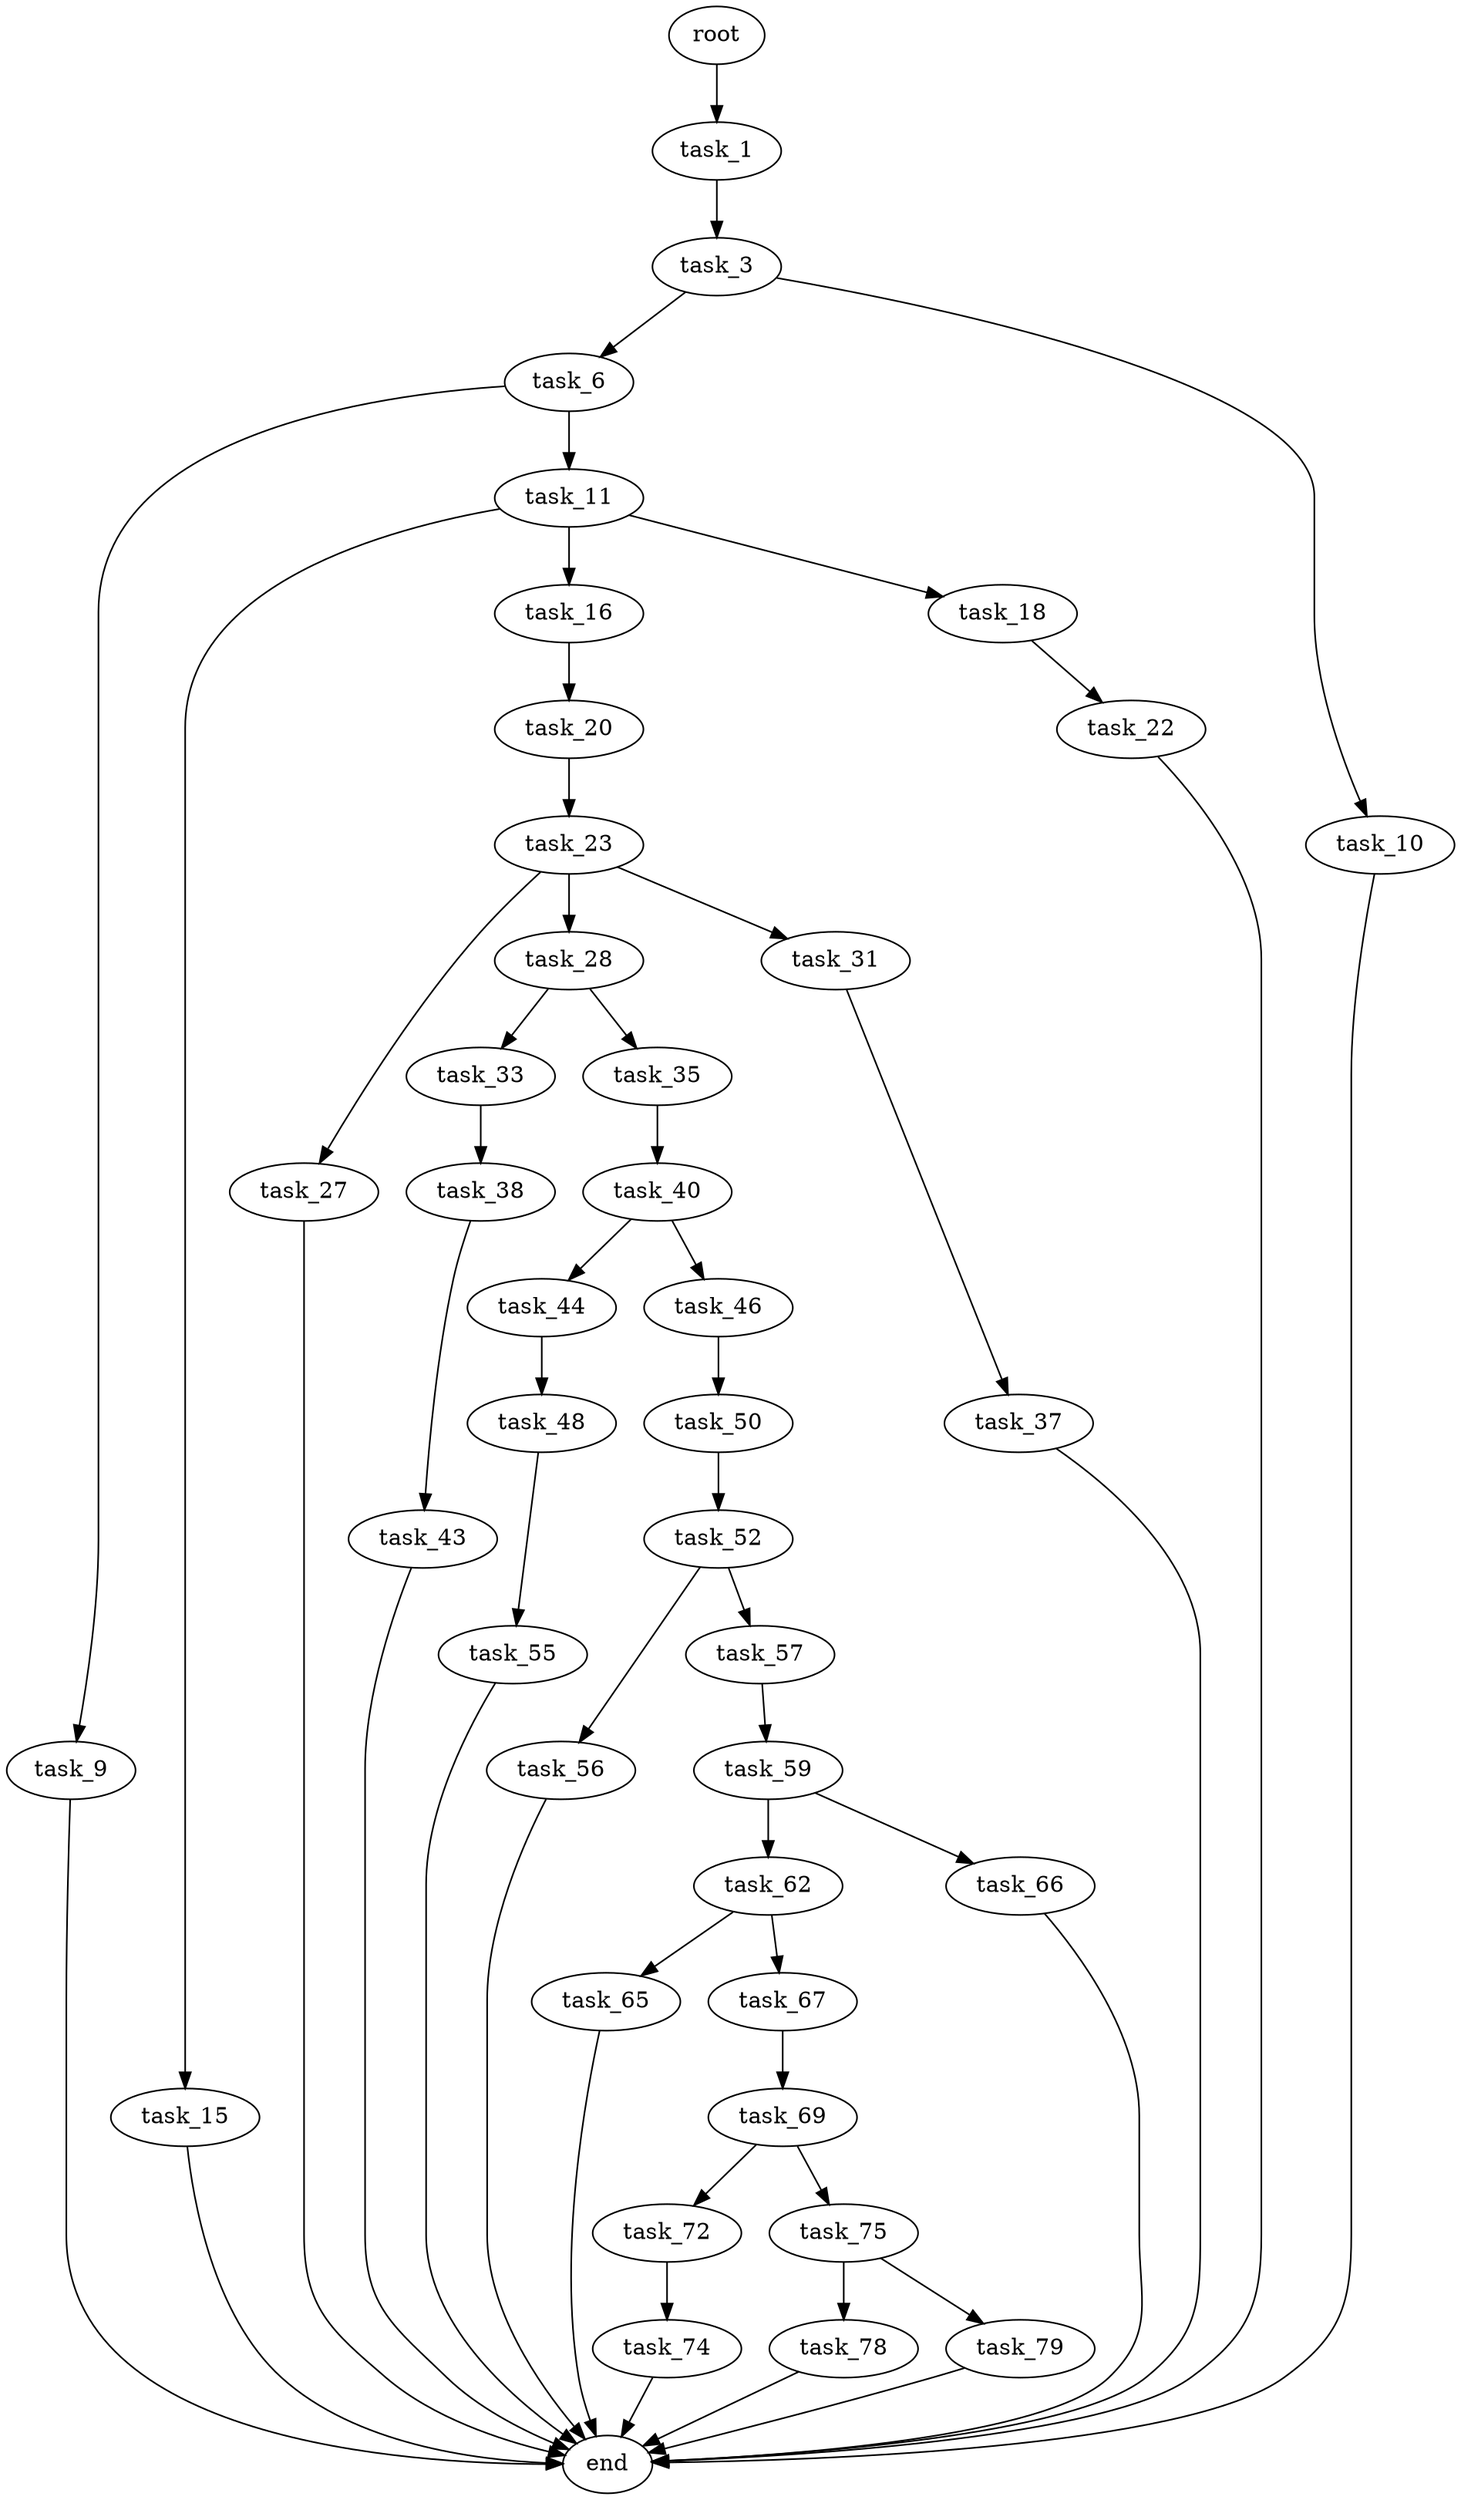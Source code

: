 digraph G {
  root [size="0.000000"];
  task_1 [size="850081381231.000000"];
  task_3 [size="1679963432.000000"];
  task_6 [size="12444864837.000000"];
  task_9 [size="368293445632.000000"];
  task_10 [size="30427561609.000000"];
  task_11 [size="276671240820.000000"];
  task_15 [size="1254506341.000000"];
  task_16 [size="25551032724.000000"];
  task_18 [size="1073741824000.000000"];
  task_20 [size="534636921107.000000"];
  task_22 [size="68719476736.000000"];
  task_23 [size="8157625946.000000"];
  task_27 [size="4386753377.000000"];
  task_28 [size="553161490.000000"];
  task_31 [size="9630406650.000000"];
  task_33 [size="11448135484.000000"];
  task_35 [size="4939022864.000000"];
  task_37 [size="134217728000.000000"];
  task_38 [size="11805859565.000000"];
  task_40 [size="8589934592.000000"];
  task_43 [size="27565586414.000000"];
  task_44 [size="310992510701.000000"];
  task_46 [size="68719476736.000000"];
  task_48 [size="112145950878.000000"];
  task_50 [size="364984152343.000000"];
  task_52 [size="8732183492.000000"];
  task_55 [size="1073741824000.000000"];
  task_56 [size="368293445632.000000"];
  task_57 [size="368293445632.000000"];
  task_59 [size="11006695895.000000"];
  task_62 [size="8589934592.000000"];
  task_65 [size="19411238799.000000"];
  task_66 [size="7952445560.000000"];
  task_67 [size="782757789696.000000"];
  task_69 [size="46078616489.000000"];
  task_72 [size="2269162335.000000"];
  task_74 [size="8589934592.000000"];
  task_75 [size="1073741824000.000000"];
  task_78 [size="782757789696.000000"];
  task_79 [size="782757789696.000000"];
  end [size="0.000000"];

  root -> task_1 [size="1.000000"];
  task_1 -> task_3 [size="679477248.000000"];
  task_3 -> task_6 [size="209715200.000000"];
  task_3 -> task_10 [size="209715200.000000"];
  task_6 -> task_9 [size="209715200.000000"];
  task_6 -> task_11 [size="209715200.000000"];
  task_9 -> end [size="1.000000"];
  task_10 -> end [size="1.000000"];
  task_11 -> task_15 [size="301989888.000000"];
  task_11 -> task_16 [size="301989888.000000"];
  task_11 -> task_18 [size="301989888.000000"];
  task_15 -> end [size="1.000000"];
  task_16 -> task_20 [size="838860800.000000"];
  task_18 -> task_22 [size="838860800.000000"];
  task_20 -> task_23 [size="411041792.000000"];
  task_22 -> end [size="1.000000"];
  task_23 -> task_27 [size="209715200.000000"];
  task_23 -> task_28 [size="209715200.000000"];
  task_23 -> task_31 [size="209715200.000000"];
  task_27 -> end [size="1.000000"];
  task_28 -> task_33 [size="33554432.000000"];
  task_28 -> task_35 [size="33554432.000000"];
  task_31 -> task_37 [size="209715200.000000"];
  task_33 -> task_38 [size="301989888.000000"];
  task_35 -> task_40 [size="209715200.000000"];
  task_37 -> end [size="1.000000"];
  task_38 -> task_43 [size="536870912.000000"];
  task_40 -> task_44 [size="33554432.000000"];
  task_40 -> task_46 [size="33554432.000000"];
  task_43 -> end [size="1.000000"];
  task_44 -> task_48 [size="536870912.000000"];
  task_46 -> task_50 [size="134217728.000000"];
  task_48 -> task_55 [size="301989888.000000"];
  task_50 -> task_52 [size="301989888.000000"];
  task_52 -> task_56 [size="411041792.000000"];
  task_52 -> task_57 [size="411041792.000000"];
  task_55 -> end [size="1.000000"];
  task_56 -> end [size="1.000000"];
  task_57 -> task_59 [size="411041792.000000"];
  task_59 -> task_62 [size="209715200.000000"];
  task_59 -> task_66 [size="209715200.000000"];
  task_62 -> task_65 [size="33554432.000000"];
  task_62 -> task_67 [size="33554432.000000"];
  task_65 -> end [size="1.000000"];
  task_66 -> end [size="1.000000"];
  task_67 -> task_69 [size="679477248.000000"];
  task_69 -> task_72 [size="838860800.000000"];
  task_69 -> task_75 [size="838860800.000000"];
  task_72 -> task_74 [size="209715200.000000"];
  task_74 -> end [size="1.000000"];
  task_75 -> task_78 [size="838860800.000000"];
  task_75 -> task_79 [size="838860800.000000"];
  task_78 -> end [size="1.000000"];
  task_79 -> end [size="1.000000"];
}
